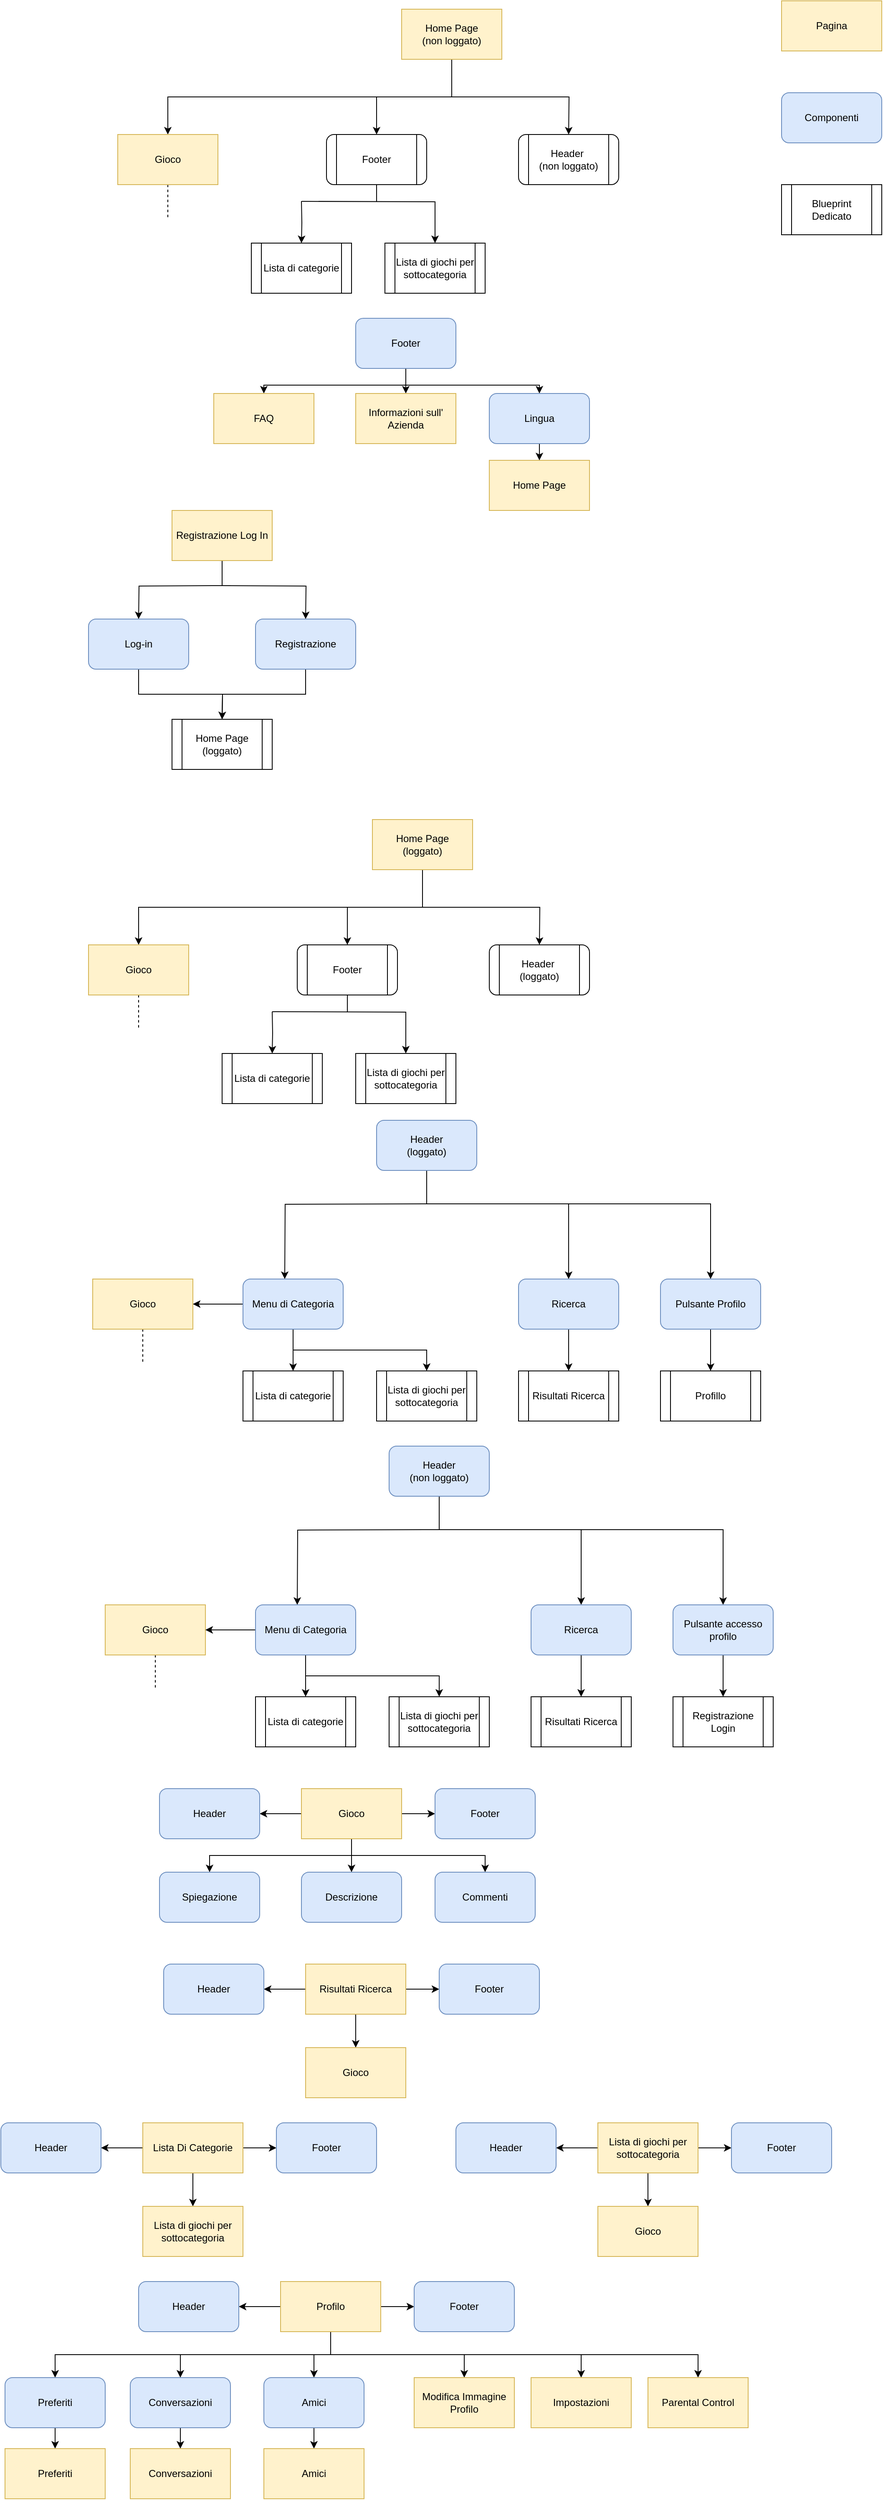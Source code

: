 <mxfile version="19.0.3" type="device"><diagram id="VnTJcj6bFdxHAst7tQcp" name="Pagina-1"><mxGraphModel dx="1730" dy="975" grid="1" gridSize="10" guides="1" tooltips="1" connect="1" arrows="1" fold="1" page="1" pageScale="1" pageWidth="1169" pageHeight="827" math="0" shadow="0"><root><mxCell id="0"/><mxCell id="1" parent="0"/><mxCell id="fOpdovGsqYTbiYWRpuLO-13" value="Componenti" style="rounded=1;whiteSpace=wrap;html=1;fillColor=#dae8fc;strokeColor=#6c8ebf;" vertex="1" parent="1"><mxGeometry x="950" y="130" width="120" height="60" as="geometry"/></mxCell><mxCell id="fOpdovGsqYTbiYWRpuLO-15" value="Pagina" style="rounded=0;whiteSpace=wrap;html=1;fillColor=#fff2cc;strokeColor=#d6b656;" vertex="1" parent="1"><mxGeometry x="950" y="20" width="120" height="60" as="geometry"/></mxCell><mxCell id="fOpdovGsqYTbiYWRpuLO-23" value="Blueprint Dedicato" style="shape=process;whiteSpace=wrap;html=1;backgroundOutline=1;" vertex="1" parent="1"><mxGeometry x="950" y="240" width="120" height="60" as="geometry"/></mxCell><mxCell id="fOpdovGsqYTbiYWRpuLO-49" style="edgeStyle=orthogonalEdgeStyle;rounded=0;orthogonalLoop=1;jettySize=auto;html=1;exitX=0.5;exitY=1;exitDx=0;exitDy=0;entryX=0.5;entryY=0;entryDx=0;entryDy=0;endArrow=classic;endFill=1;" edge="1" parent="1" source="fOpdovGsqYTbiYWRpuLO-42" target="fOpdovGsqYTbiYWRpuLO-44"><mxGeometry relative="1" as="geometry"/></mxCell><mxCell id="fOpdovGsqYTbiYWRpuLO-50" style="edgeStyle=orthogonalEdgeStyle;rounded=0;orthogonalLoop=1;jettySize=auto;html=1;exitX=0.5;exitY=1;exitDx=0;exitDy=0;entryX=0.5;entryY=0;entryDx=0;entryDy=0;endArrow=classic;endFill=1;" edge="1" parent="1" source="fOpdovGsqYTbiYWRpuLO-42" target="fOpdovGsqYTbiYWRpuLO-43"><mxGeometry relative="1" as="geometry"><Array as="points"><mxPoint x="500" y="480"/><mxPoint x="330" y="480"/></Array></mxGeometry></mxCell><mxCell id="fOpdovGsqYTbiYWRpuLO-51" style="edgeStyle=orthogonalEdgeStyle;rounded=0;orthogonalLoop=1;jettySize=auto;html=1;exitX=0.5;exitY=1;exitDx=0;exitDy=0;entryX=0.5;entryY=0;entryDx=0;entryDy=0;endArrow=classic;endFill=1;" edge="1" parent="1" source="fOpdovGsqYTbiYWRpuLO-42" target="fOpdovGsqYTbiYWRpuLO-47"><mxGeometry relative="1" as="geometry"><Array as="points"><mxPoint x="500" y="480"/><mxPoint x="660" y="480"/></Array></mxGeometry></mxCell><mxCell id="fOpdovGsqYTbiYWRpuLO-42" value="Footer" style="rounded=1;whiteSpace=wrap;html=1;fillColor=#dae8fc;strokeColor=#6c8ebf;" vertex="1" parent="1"><mxGeometry x="440" y="400" width="120" height="60" as="geometry"/></mxCell><mxCell id="fOpdovGsqYTbiYWRpuLO-43" value="FAQ" style="rounded=0;whiteSpace=wrap;html=1;fillColor=#fff2cc;strokeColor=#d6b656;" vertex="1" parent="1"><mxGeometry x="270" y="490" width="120" height="60" as="geometry"/></mxCell><mxCell id="fOpdovGsqYTbiYWRpuLO-44" value="Informazioni sull' Azienda" style="rounded=0;whiteSpace=wrap;html=1;fillColor=#fff2cc;strokeColor=#d6b656;" vertex="1" parent="1"><mxGeometry x="440" y="490" width="120" height="60" as="geometry"/></mxCell><mxCell id="fOpdovGsqYTbiYWRpuLO-45" value="Home Page" style="rounded=0;whiteSpace=wrap;html=1;fillColor=#fff2cc;strokeColor=#d6b656;" vertex="1" parent="1"><mxGeometry x="600" y="570" width="120" height="60" as="geometry"/></mxCell><mxCell id="fOpdovGsqYTbiYWRpuLO-52" style="edgeStyle=orthogonalEdgeStyle;rounded=0;orthogonalLoop=1;jettySize=auto;html=1;exitX=0.5;exitY=1;exitDx=0;exitDy=0;entryX=0.5;entryY=0;entryDx=0;entryDy=0;endArrow=classic;endFill=1;" edge="1" parent="1" source="fOpdovGsqYTbiYWRpuLO-47" target="fOpdovGsqYTbiYWRpuLO-45"><mxGeometry relative="1" as="geometry"/></mxCell><mxCell id="fOpdovGsqYTbiYWRpuLO-47" value="Lingua" style="rounded=1;whiteSpace=wrap;html=1;fillColor=#dae8fc;strokeColor=#6c8ebf;" vertex="1" parent="1"><mxGeometry x="600" y="490" width="120" height="60" as="geometry"/></mxCell><mxCell id="fOpdovGsqYTbiYWRpuLO-54" style="edgeStyle=orthogonalEdgeStyle;rounded=0;orthogonalLoop=1;jettySize=auto;html=1;exitX=0.5;exitY=1;exitDx=0;exitDy=0;endArrow=classic;endFill=1;" edge="1" parent="1"><mxGeometry relative="1" as="geometry"><mxPoint x="180" y="760" as="targetPoint"/><mxPoint x="280" y="720" as="sourcePoint"/></mxGeometry></mxCell><mxCell id="fOpdovGsqYTbiYWRpuLO-55" style="edgeStyle=orthogonalEdgeStyle;rounded=0;orthogonalLoop=1;jettySize=auto;html=1;exitX=0.5;exitY=1;exitDx=0;exitDy=0;endArrow=classic;endFill=1;" edge="1" parent="1"><mxGeometry relative="1" as="geometry"><mxPoint x="380" y="760" as="targetPoint"/><mxPoint x="280" y="720" as="sourcePoint"/></mxGeometry></mxCell><mxCell id="fOpdovGsqYTbiYWRpuLO-57" style="edgeStyle=orthogonalEdgeStyle;rounded=0;orthogonalLoop=1;jettySize=auto;html=1;exitX=0.5;exitY=1;exitDx=0;exitDy=0;endArrow=none;endFill=0;" edge="1" parent="1" source="fOpdovGsqYTbiYWRpuLO-56"><mxGeometry relative="1" as="geometry"><mxPoint x="290" y="720" as="targetPoint"/><Array as="points"><mxPoint x="280" y="720"/></Array></mxGeometry></mxCell><mxCell id="fOpdovGsqYTbiYWRpuLO-56" value="Registrazione Log In" style="rounded=0;whiteSpace=wrap;html=1;fillColor=#fff2cc;strokeColor=#d6b656;" vertex="1" parent="1"><mxGeometry x="220" y="630" width="120" height="60" as="geometry"/></mxCell><mxCell id="fOpdovGsqYTbiYWRpuLO-65" style="edgeStyle=orthogonalEdgeStyle;rounded=0;orthogonalLoop=1;jettySize=auto;html=1;exitX=0.5;exitY=1;exitDx=0;exitDy=0;entryX=0.5;entryY=0;entryDx=0;entryDy=0;endArrow=classic;endFill=1;" edge="1" parent="1" source="fOpdovGsqYTbiYWRpuLO-58"><mxGeometry relative="1" as="geometry"><mxPoint x="280" y="880" as="targetPoint"/></mxGeometry></mxCell><mxCell id="fOpdovGsqYTbiYWRpuLO-58" value="Log-in" style="rounded=1;whiteSpace=wrap;html=1;fillColor=#dae8fc;strokeColor=#6c8ebf;" vertex="1" parent="1"><mxGeometry x="120" y="760" width="120" height="60" as="geometry"/></mxCell><mxCell id="fOpdovGsqYTbiYWRpuLO-66" style="edgeStyle=orthogonalEdgeStyle;rounded=0;orthogonalLoop=1;jettySize=auto;html=1;exitX=0.5;exitY=1;exitDx=0;exitDy=0;endArrow=classic;endFill=1;" edge="1" parent="1" source="fOpdovGsqYTbiYWRpuLO-59"><mxGeometry relative="1" as="geometry"><mxPoint x="280" y="880" as="targetPoint"/></mxGeometry></mxCell><mxCell id="fOpdovGsqYTbiYWRpuLO-59" value="Registrazione" style="rounded=1;whiteSpace=wrap;html=1;fillColor=#dae8fc;strokeColor=#6c8ebf;" vertex="1" parent="1"><mxGeometry x="320" y="760" width="120" height="60" as="geometry"/></mxCell><mxCell id="fOpdovGsqYTbiYWRpuLO-62" value="Home Page&lt;br&gt;(loggato)" style="shape=process;whiteSpace=wrap;html=1;backgroundOutline=1;" vertex="1" parent="1"><mxGeometry x="220" y="880" width="120" height="60" as="geometry"/></mxCell><mxCell id="fOpdovGsqYTbiYWRpuLO-67" style="edgeStyle=orthogonalEdgeStyle;rounded=0;orthogonalLoop=1;jettySize=auto;html=1;exitX=0.5;exitY=1;exitDx=0;exitDy=0;entryX=0.5;entryY=0;entryDx=0;entryDy=0;" edge="1" parent="1" source="fOpdovGsqYTbiYWRpuLO-72" target="fOpdovGsqYTbiYWRpuLO-74"><mxGeometry relative="1" as="geometry"/></mxCell><mxCell id="fOpdovGsqYTbiYWRpuLO-169" style="edgeStyle=orthogonalEdgeStyle;rounded=0;orthogonalLoop=1;jettySize=auto;html=1;exitX=0.5;exitY=1;exitDx=0;exitDy=0;entryX=0.5;entryY=0;entryDx=0;entryDy=0;endArrow=classic;endFill=1;" edge="1" parent="1" source="fOpdovGsqYTbiYWRpuLO-72" target="fOpdovGsqYTbiYWRpuLO-86"><mxGeometry relative="1" as="geometry"/></mxCell><mxCell id="fOpdovGsqYTbiYWRpuLO-172" style="edgeStyle=orthogonalEdgeStyle;rounded=0;orthogonalLoop=1;jettySize=auto;html=1;exitX=0.5;exitY=1;exitDx=0;exitDy=0;entryX=0.5;entryY=0;entryDx=0;entryDy=0;endArrow=classic;endFill=1;" edge="1" parent="1" source="fOpdovGsqYTbiYWRpuLO-72"><mxGeometry relative="1" as="geometry"><mxPoint x="660" y="1150" as="targetPoint"/></mxGeometry></mxCell><mxCell id="fOpdovGsqYTbiYWRpuLO-72" value="Home Page&lt;br&gt;(loggato)" style="rounded=0;whiteSpace=wrap;html=1;fillColor=#fff2cc;strokeColor=#d6b656;" vertex="1" parent="1"><mxGeometry x="460" y="1000" width="120" height="60" as="geometry"/></mxCell><mxCell id="fOpdovGsqYTbiYWRpuLO-73" style="edgeStyle=orthogonalEdgeStyle;rounded=0;orthogonalLoop=1;jettySize=auto;html=1;exitX=0.5;exitY=1;exitDx=0;exitDy=0;dashed=1;endArrow=none;endFill=0;" edge="1" parent="1" source="fOpdovGsqYTbiYWRpuLO-74"><mxGeometry relative="1" as="geometry"><mxPoint x="180" y="1250" as="targetPoint"/></mxGeometry></mxCell><mxCell id="fOpdovGsqYTbiYWRpuLO-74" value="Gioco" style="rounded=0;whiteSpace=wrap;html=1;fillColor=#fff2cc;strokeColor=#d6b656;" vertex="1" parent="1"><mxGeometry x="120" y="1150" width="120" height="60" as="geometry"/></mxCell><mxCell id="fOpdovGsqYTbiYWRpuLO-79" style="edgeStyle=orthogonalEdgeStyle;rounded=0;orthogonalLoop=1;jettySize=auto;html=1;exitX=0.5;exitY=1;exitDx=0;exitDy=0;entryX=0.5;entryY=0;entryDx=0;entryDy=0;" edge="1" parent="1" target="fOpdovGsqYTbiYWRpuLO-85"><mxGeometry relative="1" as="geometry"><mxPoint x="340" y="1230" as="sourcePoint"/></mxGeometry></mxCell><mxCell id="fOpdovGsqYTbiYWRpuLO-80" style="edgeStyle=orthogonalEdgeStyle;rounded=0;orthogonalLoop=1;jettySize=auto;html=1;exitX=0.5;exitY=1;exitDx=0;exitDy=0;entryX=0.5;entryY=0;entryDx=0;entryDy=0;" edge="1" parent="1" target="fOpdovGsqYTbiYWRpuLO-87"><mxGeometry relative="1" as="geometry"><mxPoint x="340" y="1230" as="sourcePoint"/></mxGeometry></mxCell><mxCell id="fOpdovGsqYTbiYWRpuLO-85" value="Lista di categorie" style="shape=process;whiteSpace=wrap;html=1;backgroundOutline=1;" vertex="1" parent="1"><mxGeometry x="280" y="1280" width="120" height="60" as="geometry"/></mxCell><mxCell id="fOpdovGsqYTbiYWRpuLO-170" style="edgeStyle=orthogonalEdgeStyle;rounded=0;orthogonalLoop=1;jettySize=auto;html=1;exitX=0.5;exitY=1;exitDx=0;exitDy=0;endArrow=none;endFill=0;" edge="1" parent="1" source="fOpdovGsqYTbiYWRpuLO-86"><mxGeometry relative="1" as="geometry"><mxPoint x="430" y="1230" as="targetPoint"/></mxGeometry></mxCell><mxCell id="fOpdovGsqYTbiYWRpuLO-86" value="Footer" style="shape=process;whiteSpace=wrap;html=1;backgroundOutline=1;rounded=1;" vertex="1" parent="1"><mxGeometry x="370" y="1150" width="120" height="60" as="geometry"/></mxCell><mxCell id="fOpdovGsqYTbiYWRpuLO-87" value="Lista di giochi per sottocategoria" style="shape=process;whiteSpace=wrap;html=1;backgroundOutline=1;" vertex="1" parent="1"><mxGeometry x="440" y="1280" width="120" height="60" as="geometry"/></mxCell><mxCell id="fOpdovGsqYTbiYWRpuLO-146" style="edgeStyle=orthogonalEdgeStyle;rounded=0;orthogonalLoop=1;jettySize=auto;html=1;exitX=0.5;exitY=1;exitDx=0;exitDy=0;endArrow=none;endFill=0;" edge="1" parent="1" source="fOpdovGsqYTbiYWRpuLO-125"><mxGeometry relative="1" as="geometry"><mxPoint x="540" y="1460" as="targetPoint"/><Array as="points"><mxPoint x="525" y="1460"/></Array></mxGeometry></mxCell><mxCell id="fOpdovGsqYTbiYWRpuLO-125" value="Header&lt;br&gt;(loggato)" style="rounded=1;whiteSpace=wrap;html=1;fillColor=#dae8fc;strokeColor=#6c8ebf;" vertex="1" parent="1"><mxGeometry x="465" y="1360" width="120" height="60" as="geometry"/></mxCell><mxCell id="fOpdovGsqYTbiYWRpuLO-127" style="edgeStyle=orthogonalEdgeStyle;rounded=0;orthogonalLoop=1;jettySize=auto;html=1;exitX=0.5;exitY=1;exitDx=0;exitDy=0;entryX=0.5;entryY=0;entryDx=0;entryDy=0;" edge="1" parent="1" target="fOpdovGsqYTbiYWRpuLO-135"><mxGeometry relative="1" as="geometry"><mxPoint x="745" y="1550" as="targetPoint"/><Array as="points"><mxPoint x="865" y="1460"/></Array><mxPoint x="525" y="1460" as="sourcePoint"/></mxGeometry></mxCell><mxCell id="fOpdovGsqYTbiYWRpuLO-129" style="edgeStyle=orthogonalEdgeStyle;rounded=0;orthogonalLoop=1;jettySize=auto;html=1;exitX=0.5;exitY=1;exitDx=0;exitDy=0;entryX=0.5;entryY=0;entryDx=0;entryDy=0;" edge="1" parent="1"><mxGeometry relative="1" as="geometry"><mxPoint x="355" y="1550" as="targetPoint"/><mxPoint x="525" y="1460" as="sourcePoint"/></mxGeometry></mxCell><mxCell id="fOpdovGsqYTbiYWRpuLO-130" style="edgeStyle=orthogonalEdgeStyle;rounded=0;orthogonalLoop=1;jettySize=auto;html=1;exitX=0.5;exitY=1;exitDx=0;exitDy=0;entryX=0.5;entryY=0;entryDx=0;entryDy=0;" edge="1" parent="1" target="fOpdovGsqYTbiYWRpuLO-141"><mxGeometry relative="1" as="geometry"><mxPoint x="525" y="1460" as="sourcePoint"/><Array as="points"><mxPoint x="695" y="1460"/></Array></mxGeometry></mxCell><mxCell id="fOpdovGsqYTbiYWRpuLO-131" style="edgeStyle=orthogonalEdgeStyle;rounded=0;orthogonalLoop=1;jettySize=auto;html=1;exitX=0.5;exitY=1;exitDx=0;exitDy=0;dashed=1;endArrow=none;endFill=0;" edge="1" parent="1" source="fOpdovGsqYTbiYWRpuLO-132"><mxGeometry relative="1" as="geometry"><mxPoint x="185" y="1650" as="targetPoint"/></mxGeometry></mxCell><mxCell id="fOpdovGsqYTbiYWRpuLO-132" value="Gioco" style="rounded=0;whiteSpace=wrap;html=1;fillColor=#fff2cc;strokeColor=#d6b656;" vertex="1" parent="1"><mxGeometry x="125" y="1550" width="120" height="60" as="geometry"/></mxCell><mxCell id="fOpdovGsqYTbiYWRpuLO-133" value="Profillo" style="shape=process;whiteSpace=wrap;html=1;backgroundOutline=1;" vertex="1" parent="1"><mxGeometry x="805" y="1660" width="120" height="60" as="geometry"/></mxCell><mxCell id="fOpdovGsqYTbiYWRpuLO-134" style="edgeStyle=orthogonalEdgeStyle;rounded=0;orthogonalLoop=1;jettySize=auto;html=1;exitX=0.5;exitY=1;exitDx=0;exitDy=0;entryX=0.5;entryY=0;entryDx=0;entryDy=0;" edge="1" parent="1" source="fOpdovGsqYTbiYWRpuLO-135" target="fOpdovGsqYTbiYWRpuLO-133"><mxGeometry relative="1" as="geometry"><mxPoint x="745" y="1650" as="targetPoint"/></mxGeometry></mxCell><mxCell id="fOpdovGsqYTbiYWRpuLO-135" value="Pulsante Profilo" style="rounded=1;whiteSpace=wrap;html=1;fillColor=#dae8fc;strokeColor=#6c8ebf;" vertex="1" parent="1"><mxGeometry x="805" y="1550" width="120" height="60" as="geometry"/></mxCell><mxCell id="fOpdovGsqYTbiYWRpuLO-136" style="edgeStyle=orthogonalEdgeStyle;rounded=0;orthogonalLoop=1;jettySize=auto;html=1;exitX=0;exitY=0.5;exitDx=0;exitDy=0;entryX=1;entryY=0.5;entryDx=0;entryDy=0;" edge="1" parent="1" source="fOpdovGsqYTbiYWRpuLO-139" target="fOpdovGsqYTbiYWRpuLO-132"><mxGeometry relative="1" as="geometry"/></mxCell><mxCell id="fOpdovGsqYTbiYWRpuLO-137" style="edgeStyle=orthogonalEdgeStyle;rounded=0;orthogonalLoop=1;jettySize=auto;html=1;exitX=0.5;exitY=1;exitDx=0;exitDy=0;entryX=0.5;entryY=0;entryDx=0;entryDy=0;" edge="1" parent="1" source="fOpdovGsqYTbiYWRpuLO-139" target="fOpdovGsqYTbiYWRpuLO-143"><mxGeometry relative="1" as="geometry"/></mxCell><mxCell id="fOpdovGsqYTbiYWRpuLO-138" style="edgeStyle=orthogonalEdgeStyle;rounded=0;orthogonalLoop=1;jettySize=auto;html=1;exitX=0.5;exitY=1;exitDx=0;exitDy=0;entryX=0.5;entryY=0;entryDx=0;entryDy=0;" edge="1" parent="1" source="fOpdovGsqYTbiYWRpuLO-139" target="fOpdovGsqYTbiYWRpuLO-145"><mxGeometry relative="1" as="geometry"/></mxCell><mxCell id="fOpdovGsqYTbiYWRpuLO-139" value="Menu di Categoria" style="rounded=1;whiteSpace=wrap;html=1;fillColor=#dae8fc;strokeColor=#6c8ebf;" vertex="1" parent="1"><mxGeometry x="305" y="1550" width="120" height="60" as="geometry"/></mxCell><mxCell id="fOpdovGsqYTbiYWRpuLO-140" style="edgeStyle=orthogonalEdgeStyle;rounded=0;orthogonalLoop=1;jettySize=auto;html=1;exitX=0.5;exitY=1;exitDx=0;exitDy=0;entryX=0.5;entryY=0;entryDx=0;entryDy=0;" edge="1" parent="1" source="fOpdovGsqYTbiYWRpuLO-141" target="fOpdovGsqYTbiYWRpuLO-142"><mxGeometry relative="1" as="geometry"/></mxCell><mxCell id="fOpdovGsqYTbiYWRpuLO-141" value="Ricerca" style="rounded=1;whiteSpace=wrap;html=1;fillColor=#dae8fc;strokeColor=#6c8ebf;" vertex="1" parent="1"><mxGeometry x="635" y="1550" width="120" height="60" as="geometry"/></mxCell><mxCell id="fOpdovGsqYTbiYWRpuLO-142" value="Risultati Ricerca" style="shape=process;whiteSpace=wrap;html=1;backgroundOutline=1;" vertex="1" parent="1"><mxGeometry x="635" y="1660" width="120" height="60" as="geometry"/></mxCell><mxCell id="fOpdovGsqYTbiYWRpuLO-143" value="Lista di categorie" style="shape=process;whiteSpace=wrap;html=1;backgroundOutline=1;" vertex="1" parent="1"><mxGeometry x="305" y="1660" width="120" height="60" as="geometry"/></mxCell><mxCell id="fOpdovGsqYTbiYWRpuLO-145" value="Lista di giochi per sottocategoria" style="shape=process;whiteSpace=wrap;html=1;backgroundOutline=1;" vertex="1" parent="1"><mxGeometry x="465" y="1660" width="120" height="60" as="geometry"/></mxCell><mxCell id="fOpdovGsqYTbiYWRpuLO-147" style="edgeStyle=orthogonalEdgeStyle;rounded=0;orthogonalLoop=1;jettySize=auto;html=1;exitX=0.5;exitY=1;exitDx=0;exitDy=0;endArrow=none;endFill=0;" edge="1" parent="1" source="fOpdovGsqYTbiYWRpuLO-148"><mxGeometry relative="1" as="geometry"><mxPoint x="555" y="1850" as="targetPoint"/><Array as="points"><mxPoint x="540" y="1850"/></Array></mxGeometry></mxCell><mxCell id="fOpdovGsqYTbiYWRpuLO-148" value="Header&lt;br&gt;(non loggato)" style="rounded=1;whiteSpace=wrap;html=1;fillColor=#dae8fc;strokeColor=#6c8ebf;" vertex="1" parent="1"><mxGeometry x="480" y="1750" width="120" height="60" as="geometry"/></mxCell><mxCell id="fOpdovGsqYTbiYWRpuLO-149" style="edgeStyle=orthogonalEdgeStyle;rounded=0;orthogonalLoop=1;jettySize=auto;html=1;exitX=0.5;exitY=1;exitDx=0;exitDy=0;entryX=0.5;entryY=0;entryDx=0;entryDy=0;" edge="1" parent="1"><mxGeometry relative="1" as="geometry"><mxPoint x="880" y="1940" as="targetPoint"/><Array as="points"><mxPoint x="880" y="1850"/></Array><mxPoint x="540" y="1850" as="sourcePoint"/></mxGeometry></mxCell><mxCell id="fOpdovGsqYTbiYWRpuLO-150" style="edgeStyle=orthogonalEdgeStyle;rounded=0;orthogonalLoop=1;jettySize=auto;html=1;exitX=0.5;exitY=1;exitDx=0;exitDy=0;entryX=0.5;entryY=0;entryDx=0;entryDy=0;" edge="1" parent="1"><mxGeometry relative="1" as="geometry"><mxPoint x="370" y="1940" as="targetPoint"/><mxPoint x="540" y="1850" as="sourcePoint"/></mxGeometry></mxCell><mxCell id="fOpdovGsqYTbiYWRpuLO-151" style="edgeStyle=orthogonalEdgeStyle;rounded=0;orthogonalLoop=1;jettySize=auto;html=1;exitX=0.5;exitY=1;exitDx=0;exitDy=0;entryX=0.5;entryY=0;entryDx=0;entryDy=0;" edge="1" parent="1" target="fOpdovGsqYTbiYWRpuLO-162"><mxGeometry relative="1" as="geometry"><mxPoint x="540" y="1850" as="sourcePoint"/><Array as="points"><mxPoint x="710" y="1850"/></Array></mxGeometry></mxCell><mxCell id="fOpdovGsqYTbiYWRpuLO-152" style="edgeStyle=orthogonalEdgeStyle;rounded=0;orthogonalLoop=1;jettySize=auto;html=1;exitX=0.5;exitY=1;exitDx=0;exitDy=0;dashed=1;endArrow=none;endFill=0;" edge="1" parent="1" source="fOpdovGsqYTbiYWRpuLO-153"><mxGeometry relative="1" as="geometry"><mxPoint x="200" y="2040" as="targetPoint"/></mxGeometry></mxCell><mxCell id="fOpdovGsqYTbiYWRpuLO-153" value="Gioco" style="rounded=0;whiteSpace=wrap;html=1;fillColor=#fff2cc;strokeColor=#d6b656;" vertex="1" parent="1"><mxGeometry x="140" y="1940" width="120" height="60" as="geometry"/></mxCell><mxCell id="fOpdovGsqYTbiYWRpuLO-157" style="edgeStyle=orthogonalEdgeStyle;rounded=0;orthogonalLoop=1;jettySize=auto;html=1;exitX=0;exitY=0.5;exitDx=0;exitDy=0;entryX=1;entryY=0.5;entryDx=0;entryDy=0;" edge="1" parent="1" source="fOpdovGsqYTbiYWRpuLO-160" target="fOpdovGsqYTbiYWRpuLO-153"><mxGeometry relative="1" as="geometry"/></mxCell><mxCell id="fOpdovGsqYTbiYWRpuLO-158" style="edgeStyle=orthogonalEdgeStyle;rounded=0;orthogonalLoop=1;jettySize=auto;html=1;exitX=0.5;exitY=1;exitDx=0;exitDy=0;entryX=0.5;entryY=0;entryDx=0;entryDy=0;" edge="1" parent="1" source="fOpdovGsqYTbiYWRpuLO-160" target="fOpdovGsqYTbiYWRpuLO-164"><mxGeometry relative="1" as="geometry"/></mxCell><mxCell id="fOpdovGsqYTbiYWRpuLO-159" style="edgeStyle=orthogonalEdgeStyle;rounded=0;orthogonalLoop=1;jettySize=auto;html=1;exitX=0.5;exitY=1;exitDx=0;exitDy=0;entryX=0.5;entryY=0;entryDx=0;entryDy=0;" edge="1" parent="1" source="fOpdovGsqYTbiYWRpuLO-160" target="fOpdovGsqYTbiYWRpuLO-165"><mxGeometry relative="1" as="geometry"/></mxCell><mxCell id="fOpdovGsqYTbiYWRpuLO-160" value="Menu di Categoria" style="rounded=1;whiteSpace=wrap;html=1;fillColor=#dae8fc;strokeColor=#6c8ebf;" vertex="1" parent="1"><mxGeometry x="320" y="1940" width="120" height="60" as="geometry"/></mxCell><mxCell id="fOpdovGsqYTbiYWRpuLO-161" style="edgeStyle=orthogonalEdgeStyle;rounded=0;orthogonalLoop=1;jettySize=auto;html=1;exitX=0.5;exitY=1;exitDx=0;exitDy=0;entryX=0.5;entryY=0;entryDx=0;entryDy=0;" edge="1" parent="1" source="fOpdovGsqYTbiYWRpuLO-162" target="fOpdovGsqYTbiYWRpuLO-163"><mxGeometry relative="1" as="geometry"/></mxCell><mxCell id="fOpdovGsqYTbiYWRpuLO-162" value="Ricerca" style="rounded=1;whiteSpace=wrap;html=1;fillColor=#dae8fc;strokeColor=#6c8ebf;" vertex="1" parent="1"><mxGeometry x="650" y="1940" width="120" height="60" as="geometry"/></mxCell><mxCell id="fOpdovGsqYTbiYWRpuLO-163" value="Risultati Ricerca" style="shape=process;whiteSpace=wrap;html=1;backgroundOutline=1;" vertex="1" parent="1"><mxGeometry x="650" y="2050" width="120" height="60" as="geometry"/></mxCell><mxCell id="fOpdovGsqYTbiYWRpuLO-164" value="Lista di categorie" style="shape=process;whiteSpace=wrap;html=1;backgroundOutline=1;" vertex="1" parent="1"><mxGeometry x="320" y="2050" width="120" height="60" as="geometry"/></mxCell><mxCell id="fOpdovGsqYTbiYWRpuLO-165" value="Lista di giochi per sottocategoria" style="shape=process;whiteSpace=wrap;html=1;backgroundOutline=1;" vertex="1" parent="1"><mxGeometry x="480" y="2050" width="120" height="60" as="geometry"/></mxCell><mxCell id="fOpdovGsqYTbiYWRpuLO-166" value="Registrazione&lt;br&gt;Login" style="shape=process;whiteSpace=wrap;html=1;backgroundOutline=1;" vertex="1" parent="1"><mxGeometry x="820" y="2050" width="120" height="60" as="geometry"/></mxCell><mxCell id="fOpdovGsqYTbiYWRpuLO-167" style="edgeStyle=orthogonalEdgeStyle;rounded=0;orthogonalLoop=1;jettySize=auto;html=1;exitX=0.5;exitY=1;exitDx=0;exitDy=0;entryX=0.5;entryY=0;entryDx=0;entryDy=0;" edge="1" parent="1" source="fOpdovGsqYTbiYWRpuLO-168" target="fOpdovGsqYTbiYWRpuLO-166"><mxGeometry relative="1" as="geometry"><mxPoint x="760" y="2040" as="targetPoint"/></mxGeometry></mxCell><mxCell id="fOpdovGsqYTbiYWRpuLO-168" value="Pulsante accesso profilo" style="rounded=1;whiteSpace=wrap;html=1;fillColor=#dae8fc;strokeColor=#6c8ebf;" vertex="1" parent="1"><mxGeometry x="820" y="1940" width="120" height="60" as="geometry"/></mxCell><mxCell id="fOpdovGsqYTbiYWRpuLO-174" value="Header&amp;nbsp;&lt;br&gt;(loggato)" style="shape=process;whiteSpace=wrap;html=1;backgroundOutline=1;rounded=1;" vertex="1" parent="1"><mxGeometry x="600" y="1150" width="120" height="60" as="geometry"/></mxCell><mxCell id="fOpdovGsqYTbiYWRpuLO-175" style="edgeStyle=orthogonalEdgeStyle;rounded=0;orthogonalLoop=1;jettySize=auto;html=1;exitX=0.5;exitY=1;exitDx=0;exitDy=0;entryX=0.5;entryY=0;entryDx=0;entryDy=0;" edge="1" parent="1" source="fOpdovGsqYTbiYWRpuLO-178" target="fOpdovGsqYTbiYWRpuLO-180"><mxGeometry relative="1" as="geometry"/></mxCell><mxCell id="fOpdovGsqYTbiYWRpuLO-176" style="edgeStyle=orthogonalEdgeStyle;rounded=0;orthogonalLoop=1;jettySize=auto;html=1;exitX=0.5;exitY=1;exitDx=0;exitDy=0;entryX=0.5;entryY=0;entryDx=0;entryDy=0;endArrow=classic;endFill=1;" edge="1" parent="1" source="fOpdovGsqYTbiYWRpuLO-178" target="fOpdovGsqYTbiYWRpuLO-185"><mxGeometry relative="1" as="geometry"/></mxCell><mxCell id="fOpdovGsqYTbiYWRpuLO-177" style="edgeStyle=orthogonalEdgeStyle;rounded=0;orthogonalLoop=1;jettySize=auto;html=1;exitX=0.5;exitY=1;exitDx=0;exitDy=0;entryX=0.5;entryY=0;entryDx=0;entryDy=0;endArrow=classic;endFill=1;" edge="1" parent="1" source="fOpdovGsqYTbiYWRpuLO-178"><mxGeometry relative="1" as="geometry"><mxPoint x="695" y="180" as="targetPoint"/></mxGeometry></mxCell><mxCell id="fOpdovGsqYTbiYWRpuLO-178" value="Home Page&lt;br&gt;(non loggato)" style="rounded=0;whiteSpace=wrap;html=1;fillColor=#fff2cc;strokeColor=#d6b656;" vertex="1" parent="1"><mxGeometry x="495" y="30" width="120" height="60" as="geometry"/></mxCell><mxCell id="fOpdovGsqYTbiYWRpuLO-179" style="edgeStyle=orthogonalEdgeStyle;rounded=0;orthogonalLoop=1;jettySize=auto;html=1;exitX=0.5;exitY=1;exitDx=0;exitDy=0;dashed=1;endArrow=none;endFill=0;" edge="1" parent="1" source="fOpdovGsqYTbiYWRpuLO-180"><mxGeometry relative="1" as="geometry"><mxPoint x="215" y="280" as="targetPoint"/></mxGeometry></mxCell><mxCell id="fOpdovGsqYTbiYWRpuLO-180" value="Gioco" style="rounded=0;whiteSpace=wrap;html=1;fillColor=#fff2cc;strokeColor=#d6b656;" vertex="1" parent="1"><mxGeometry x="155" y="180" width="120" height="60" as="geometry"/></mxCell><mxCell id="fOpdovGsqYTbiYWRpuLO-181" style="edgeStyle=orthogonalEdgeStyle;rounded=0;orthogonalLoop=1;jettySize=auto;html=1;exitX=0.5;exitY=1;exitDx=0;exitDy=0;entryX=0.5;entryY=0;entryDx=0;entryDy=0;" edge="1" parent="1" target="fOpdovGsqYTbiYWRpuLO-183"><mxGeometry relative="1" as="geometry"><mxPoint x="375" y="260" as="sourcePoint"/></mxGeometry></mxCell><mxCell id="fOpdovGsqYTbiYWRpuLO-182" style="edgeStyle=orthogonalEdgeStyle;rounded=0;orthogonalLoop=1;jettySize=auto;html=1;exitX=0.5;exitY=1;exitDx=0;exitDy=0;entryX=0.5;entryY=0;entryDx=0;entryDy=0;" edge="1" parent="1" target="fOpdovGsqYTbiYWRpuLO-186"><mxGeometry relative="1" as="geometry"><mxPoint x="375" y="260" as="sourcePoint"/></mxGeometry></mxCell><mxCell id="fOpdovGsqYTbiYWRpuLO-183" value="Lista di categorie" style="shape=process;whiteSpace=wrap;html=1;backgroundOutline=1;" vertex="1" parent="1"><mxGeometry x="315" y="310" width="120" height="60" as="geometry"/></mxCell><mxCell id="fOpdovGsqYTbiYWRpuLO-184" style="edgeStyle=orthogonalEdgeStyle;rounded=0;orthogonalLoop=1;jettySize=auto;html=1;exitX=0.5;exitY=1;exitDx=0;exitDy=0;endArrow=none;endFill=0;" edge="1" parent="1" source="fOpdovGsqYTbiYWRpuLO-185"><mxGeometry relative="1" as="geometry"><mxPoint x="465" y="260" as="targetPoint"/></mxGeometry></mxCell><mxCell id="fOpdovGsqYTbiYWRpuLO-185" value="Footer" style="shape=process;whiteSpace=wrap;html=1;backgroundOutline=1;rounded=1;" vertex="1" parent="1"><mxGeometry x="405" y="180" width="120" height="60" as="geometry"/></mxCell><mxCell id="fOpdovGsqYTbiYWRpuLO-186" value="Lista di giochi per sottocategoria" style="shape=process;whiteSpace=wrap;html=1;backgroundOutline=1;" vertex="1" parent="1"><mxGeometry x="475" y="310" width="120" height="60" as="geometry"/></mxCell><mxCell id="fOpdovGsqYTbiYWRpuLO-187" value="Header&amp;nbsp;&lt;br&gt;(non loggato)" style="shape=process;whiteSpace=wrap;html=1;backgroundOutline=1;rounded=1;" vertex="1" parent="1"><mxGeometry x="635" y="180" width="120" height="60" as="geometry"/></mxCell><mxCell id="fOpdovGsqYTbiYWRpuLO-189" style="edgeStyle=orthogonalEdgeStyle;rounded=0;orthogonalLoop=1;jettySize=auto;html=1;exitX=1;exitY=0.5;exitDx=0;exitDy=0;endArrow=classic;endFill=1;" edge="1" parent="1" source="fOpdovGsqYTbiYWRpuLO-188"><mxGeometry relative="1" as="geometry"><mxPoint x="535" y="2190" as="targetPoint"/></mxGeometry></mxCell><mxCell id="fOpdovGsqYTbiYWRpuLO-192" style="edgeStyle=orthogonalEdgeStyle;rounded=0;orthogonalLoop=1;jettySize=auto;html=1;exitX=0;exitY=0.5;exitDx=0;exitDy=0;entryX=1;entryY=0.5;entryDx=0;entryDy=0;endArrow=classic;endFill=1;" edge="1" parent="1" source="fOpdovGsqYTbiYWRpuLO-188" target="fOpdovGsqYTbiYWRpuLO-191"><mxGeometry relative="1" as="geometry"/></mxCell><mxCell id="fOpdovGsqYTbiYWRpuLO-196" style="edgeStyle=orthogonalEdgeStyle;rounded=0;orthogonalLoop=1;jettySize=auto;html=1;exitX=0.5;exitY=1;exitDx=0;exitDy=0;entryX=0.5;entryY=0;entryDx=0;entryDy=0;endArrow=classic;endFill=1;" edge="1" parent="1" source="fOpdovGsqYTbiYWRpuLO-188" target="fOpdovGsqYTbiYWRpuLO-194"><mxGeometry relative="1" as="geometry"/></mxCell><mxCell id="fOpdovGsqYTbiYWRpuLO-197" style="edgeStyle=orthogonalEdgeStyle;rounded=0;orthogonalLoop=1;jettySize=auto;html=1;exitX=0.5;exitY=1;exitDx=0;exitDy=0;entryX=0.5;entryY=0;entryDx=0;entryDy=0;endArrow=classic;endFill=1;" edge="1" parent="1" source="fOpdovGsqYTbiYWRpuLO-188" target="fOpdovGsqYTbiYWRpuLO-193"><mxGeometry relative="1" as="geometry"/></mxCell><mxCell id="fOpdovGsqYTbiYWRpuLO-198" style="edgeStyle=orthogonalEdgeStyle;rounded=0;orthogonalLoop=1;jettySize=auto;html=1;exitX=0.5;exitY=1;exitDx=0;exitDy=0;entryX=0.5;entryY=0;entryDx=0;entryDy=0;endArrow=classic;endFill=1;" edge="1" parent="1" source="fOpdovGsqYTbiYWRpuLO-188" target="fOpdovGsqYTbiYWRpuLO-195"><mxGeometry relative="1" as="geometry"/></mxCell><mxCell id="fOpdovGsqYTbiYWRpuLO-188" value="Gioco" style="rounded=0;whiteSpace=wrap;html=1;fillColor=#fff2cc;strokeColor=#d6b656;" vertex="1" parent="1"><mxGeometry x="375" y="2160" width="120" height="60" as="geometry"/></mxCell><mxCell id="fOpdovGsqYTbiYWRpuLO-190" value="Footer" style="rounded=1;whiteSpace=wrap;html=1;fillColor=#dae8fc;strokeColor=#6c8ebf;" vertex="1" parent="1"><mxGeometry x="535" y="2160" width="120" height="60" as="geometry"/></mxCell><mxCell id="fOpdovGsqYTbiYWRpuLO-191" value="Header" style="rounded=1;whiteSpace=wrap;html=1;fillColor=#dae8fc;strokeColor=#6c8ebf;" vertex="1" parent="1"><mxGeometry x="205" y="2160" width="120" height="60" as="geometry"/></mxCell><mxCell id="fOpdovGsqYTbiYWRpuLO-193" value="Spiegazione" style="rounded=1;whiteSpace=wrap;html=1;fillColor=#dae8fc;strokeColor=#6c8ebf;" vertex="1" parent="1"><mxGeometry x="205" y="2260" width="120" height="60" as="geometry"/></mxCell><mxCell id="fOpdovGsqYTbiYWRpuLO-194" value="Descrizione" style="rounded=1;whiteSpace=wrap;html=1;fillColor=#dae8fc;strokeColor=#6c8ebf;" vertex="1" parent="1"><mxGeometry x="375" y="2260" width="120" height="60" as="geometry"/></mxCell><mxCell id="fOpdovGsqYTbiYWRpuLO-195" value="Commenti" style="rounded=1;whiteSpace=wrap;html=1;fillColor=#dae8fc;strokeColor=#6c8ebf;" vertex="1" parent="1"><mxGeometry x="535" y="2260" width="120" height="60" as="geometry"/></mxCell><mxCell id="fOpdovGsqYTbiYWRpuLO-199" style="edgeStyle=orthogonalEdgeStyle;rounded=0;orthogonalLoop=1;jettySize=auto;html=1;exitX=1;exitY=0.5;exitDx=0;exitDy=0;endArrow=classic;endFill=1;" edge="1" parent="1" source="fOpdovGsqYTbiYWRpuLO-204"><mxGeometry relative="1" as="geometry"><mxPoint x="540" y="2400" as="targetPoint"/></mxGeometry></mxCell><mxCell id="fOpdovGsqYTbiYWRpuLO-200" style="edgeStyle=orthogonalEdgeStyle;rounded=0;orthogonalLoop=1;jettySize=auto;html=1;exitX=0;exitY=0.5;exitDx=0;exitDy=0;entryX=1;entryY=0.5;entryDx=0;entryDy=0;endArrow=classic;endFill=1;" edge="1" parent="1" source="fOpdovGsqYTbiYWRpuLO-204" target="fOpdovGsqYTbiYWRpuLO-206"><mxGeometry relative="1" as="geometry"/></mxCell><mxCell id="fOpdovGsqYTbiYWRpuLO-201" style="edgeStyle=orthogonalEdgeStyle;rounded=0;orthogonalLoop=1;jettySize=auto;html=1;exitX=0.5;exitY=1;exitDx=0;exitDy=0;entryX=0.5;entryY=0;entryDx=0;entryDy=0;endArrow=classic;endFill=1;" edge="1" parent="1" source="fOpdovGsqYTbiYWRpuLO-204"><mxGeometry relative="1" as="geometry"><mxPoint x="440" y="2470" as="targetPoint"/></mxGeometry></mxCell><mxCell id="fOpdovGsqYTbiYWRpuLO-204" value="Risultati Ricerca" style="rounded=0;whiteSpace=wrap;html=1;fillColor=#fff2cc;strokeColor=#d6b656;" vertex="1" parent="1"><mxGeometry x="380" y="2370" width="120" height="60" as="geometry"/></mxCell><mxCell id="fOpdovGsqYTbiYWRpuLO-205" value="Footer" style="rounded=1;whiteSpace=wrap;html=1;fillColor=#dae8fc;strokeColor=#6c8ebf;" vertex="1" parent="1"><mxGeometry x="540" y="2370" width="120" height="60" as="geometry"/></mxCell><mxCell id="fOpdovGsqYTbiYWRpuLO-206" value="Header" style="rounded=1;whiteSpace=wrap;html=1;fillColor=#dae8fc;strokeColor=#6c8ebf;" vertex="1" parent="1"><mxGeometry x="210" y="2370" width="120" height="60" as="geometry"/></mxCell><mxCell id="fOpdovGsqYTbiYWRpuLO-210" value="Gioco" style="rounded=0;whiteSpace=wrap;html=1;fillColor=#fff2cc;strokeColor=#d6b656;" vertex="1" parent="1"><mxGeometry x="380" y="2470" width="120" height="60" as="geometry"/></mxCell><mxCell id="fOpdovGsqYTbiYWRpuLO-213" style="edgeStyle=orthogonalEdgeStyle;rounded=0;orthogonalLoop=1;jettySize=auto;html=1;exitX=1;exitY=0.5;exitDx=0;exitDy=0;endArrow=classic;endFill=1;" edge="1" parent="1" source="fOpdovGsqYTbiYWRpuLO-216"><mxGeometry relative="1" as="geometry"><mxPoint x="345" y="2590" as="targetPoint"/></mxGeometry></mxCell><mxCell id="fOpdovGsqYTbiYWRpuLO-214" style="edgeStyle=orthogonalEdgeStyle;rounded=0;orthogonalLoop=1;jettySize=auto;html=1;exitX=0;exitY=0.5;exitDx=0;exitDy=0;entryX=1;entryY=0.5;entryDx=0;entryDy=0;endArrow=classic;endFill=1;" edge="1" parent="1" source="fOpdovGsqYTbiYWRpuLO-216" target="fOpdovGsqYTbiYWRpuLO-218"><mxGeometry relative="1" as="geometry"/></mxCell><mxCell id="fOpdovGsqYTbiYWRpuLO-215" style="edgeStyle=orthogonalEdgeStyle;rounded=0;orthogonalLoop=1;jettySize=auto;html=1;exitX=0.5;exitY=1;exitDx=0;exitDy=0;entryX=0.5;entryY=0;entryDx=0;entryDy=0;endArrow=classic;endFill=1;" edge="1" parent="1" source="fOpdovGsqYTbiYWRpuLO-216"><mxGeometry relative="1" as="geometry"><mxPoint x="245" y="2660" as="targetPoint"/></mxGeometry></mxCell><mxCell id="fOpdovGsqYTbiYWRpuLO-216" value="Lista Di Categorie" style="rounded=0;whiteSpace=wrap;html=1;fillColor=#fff2cc;strokeColor=#d6b656;" vertex="1" parent="1"><mxGeometry x="185" y="2560" width="120" height="60" as="geometry"/></mxCell><mxCell id="fOpdovGsqYTbiYWRpuLO-217" value="Footer" style="rounded=1;whiteSpace=wrap;html=1;fillColor=#dae8fc;strokeColor=#6c8ebf;" vertex="1" parent="1"><mxGeometry x="345" y="2560" width="120" height="60" as="geometry"/></mxCell><mxCell id="fOpdovGsqYTbiYWRpuLO-218" value="Header" style="rounded=1;whiteSpace=wrap;html=1;fillColor=#dae8fc;strokeColor=#6c8ebf;" vertex="1" parent="1"><mxGeometry x="15" y="2560" width="120" height="60" as="geometry"/></mxCell><mxCell id="fOpdovGsqYTbiYWRpuLO-219" value="Lista di giochi per sottocategoria" style="rounded=0;whiteSpace=wrap;html=1;fillColor=#fff2cc;strokeColor=#d6b656;" vertex="1" parent="1"><mxGeometry x="185" y="2660" width="120" height="60" as="geometry"/></mxCell><mxCell id="fOpdovGsqYTbiYWRpuLO-220" style="edgeStyle=orthogonalEdgeStyle;rounded=0;orthogonalLoop=1;jettySize=auto;html=1;exitX=1;exitY=0.5;exitDx=0;exitDy=0;endArrow=classic;endFill=1;" edge="1" parent="1" source="fOpdovGsqYTbiYWRpuLO-223"><mxGeometry relative="1" as="geometry"><mxPoint x="890" y="2590" as="targetPoint"/></mxGeometry></mxCell><mxCell id="fOpdovGsqYTbiYWRpuLO-221" style="edgeStyle=orthogonalEdgeStyle;rounded=0;orthogonalLoop=1;jettySize=auto;html=1;exitX=0;exitY=0.5;exitDx=0;exitDy=0;entryX=1;entryY=0.5;entryDx=0;entryDy=0;endArrow=classic;endFill=1;" edge="1" parent="1" source="fOpdovGsqYTbiYWRpuLO-223" target="fOpdovGsqYTbiYWRpuLO-225"><mxGeometry relative="1" as="geometry"/></mxCell><mxCell id="fOpdovGsqYTbiYWRpuLO-222" style="edgeStyle=orthogonalEdgeStyle;rounded=0;orthogonalLoop=1;jettySize=auto;html=1;exitX=0.5;exitY=1;exitDx=0;exitDy=0;entryX=0.5;entryY=0;entryDx=0;entryDy=0;endArrow=classic;endFill=1;" edge="1" parent="1" source="fOpdovGsqYTbiYWRpuLO-223"><mxGeometry relative="1" as="geometry"><mxPoint x="790" y="2660" as="targetPoint"/></mxGeometry></mxCell><mxCell id="fOpdovGsqYTbiYWRpuLO-223" value="Lista di giochi per sottocategoria" style="rounded=0;whiteSpace=wrap;html=1;fillColor=#fff2cc;strokeColor=#d6b656;" vertex="1" parent="1"><mxGeometry x="730" y="2560" width="120" height="60" as="geometry"/></mxCell><mxCell id="fOpdovGsqYTbiYWRpuLO-224" value="Footer" style="rounded=1;whiteSpace=wrap;html=1;fillColor=#dae8fc;strokeColor=#6c8ebf;" vertex="1" parent="1"><mxGeometry x="890" y="2560" width="120" height="60" as="geometry"/></mxCell><mxCell id="fOpdovGsqYTbiYWRpuLO-225" value="Header" style="rounded=1;whiteSpace=wrap;html=1;fillColor=#dae8fc;strokeColor=#6c8ebf;" vertex="1" parent="1"><mxGeometry x="560" y="2560" width="120" height="60" as="geometry"/></mxCell><mxCell id="fOpdovGsqYTbiYWRpuLO-226" value="Gioco" style="rounded=0;whiteSpace=wrap;html=1;fillColor=#fff2cc;strokeColor=#d6b656;" vertex="1" parent="1"><mxGeometry x="730" y="2660" width="120" height="60" as="geometry"/></mxCell><mxCell id="fOpdovGsqYTbiYWRpuLO-228" style="edgeStyle=orthogonalEdgeStyle;rounded=0;orthogonalLoop=1;jettySize=auto;html=1;exitX=1;exitY=0.5;exitDx=0;exitDy=0;endArrow=classic;endFill=1;" edge="1" parent="1" source="fOpdovGsqYTbiYWRpuLO-231"><mxGeometry relative="1" as="geometry"><mxPoint x="510" y="2780" as="targetPoint"/></mxGeometry></mxCell><mxCell id="fOpdovGsqYTbiYWRpuLO-229" style="edgeStyle=orthogonalEdgeStyle;rounded=0;orthogonalLoop=1;jettySize=auto;html=1;exitX=0;exitY=0.5;exitDx=0;exitDy=0;entryX=1;entryY=0.5;entryDx=0;entryDy=0;endArrow=classic;endFill=1;" edge="1" parent="1" source="fOpdovGsqYTbiYWRpuLO-231" target="fOpdovGsqYTbiYWRpuLO-233"><mxGeometry relative="1" as="geometry"/></mxCell><mxCell id="fOpdovGsqYTbiYWRpuLO-247" style="edgeStyle=orthogonalEdgeStyle;rounded=0;orthogonalLoop=1;jettySize=auto;html=1;exitX=0.5;exitY=1;exitDx=0;exitDy=0;entryX=0.5;entryY=0;entryDx=0;entryDy=0;endArrow=classic;endFill=1;" edge="1" parent="1" source="fOpdovGsqYTbiYWRpuLO-231" target="fOpdovGsqYTbiYWRpuLO-239"><mxGeometry relative="1" as="geometry"/></mxCell><mxCell id="fOpdovGsqYTbiYWRpuLO-248" style="edgeStyle=orthogonalEdgeStyle;rounded=0;orthogonalLoop=1;jettySize=auto;html=1;exitX=0.5;exitY=1;exitDx=0;exitDy=0;entryX=0.5;entryY=0;entryDx=0;entryDy=0;endArrow=classic;endFill=1;" edge="1" parent="1" source="fOpdovGsqYTbiYWRpuLO-231" target="fOpdovGsqYTbiYWRpuLO-237"><mxGeometry relative="1" as="geometry"/></mxCell><mxCell id="fOpdovGsqYTbiYWRpuLO-249" style="edgeStyle=orthogonalEdgeStyle;rounded=0;orthogonalLoop=1;jettySize=auto;html=1;exitX=0.5;exitY=1;exitDx=0;exitDy=0;entryX=0.5;entryY=0;entryDx=0;entryDy=0;endArrow=classic;endFill=1;" edge="1" parent="1" source="fOpdovGsqYTbiYWRpuLO-231" target="fOpdovGsqYTbiYWRpuLO-238"><mxGeometry relative="1" as="geometry"/></mxCell><mxCell id="fOpdovGsqYTbiYWRpuLO-253" style="edgeStyle=orthogonalEdgeStyle;rounded=0;orthogonalLoop=1;jettySize=auto;html=1;exitX=0.5;exitY=1;exitDx=0;exitDy=0;entryX=0.5;entryY=0;entryDx=0;entryDy=0;endArrow=classic;endFill=1;" edge="1" parent="1" source="fOpdovGsqYTbiYWRpuLO-231" target="fOpdovGsqYTbiYWRpuLO-234"><mxGeometry relative="1" as="geometry"/></mxCell><mxCell id="fOpdovGsqYTbiYWRpuLO-254" style="edgeStyle=orthogonalEdgeStyle;rounded=0;orthogonalLoop=1;jettySize=auto;html=1;exitX=0.5;exitY=1;exitDx=0;exitDy=0;entryX=0.5;entryY=0;entryDx=0;entryDy=0;endArrow=classic;endFill=1;" edge="1" parent="1" source="fOpdovGsqYTbiYWRpuLO-231" target="fOpdovGsqYTbiYWRpuLO-235"><mxGeometry relative="1" as="geometry"/></mxCell><mxCell id="fOpdovGsqYTbiYWRpuLO-256" style="edgeStyle=orthogonalEdgeStyle;rounded=0;orthogonalLoop=1;jettySize=auto;html=1;exitX=0.5;exitY=1;exitDx=0;exitDy=0;entryX=0.5;entryY=0;entryDx=0;entryDy=0;endArrow=classic;endFill=1;" edge="1" parent="1" source="fOpdovGsqYTbiYWRpuLO-231" target="fOpdovGsqYTbiYWRpuLO-236"><mxGeometry relative="1" as="geometry"/></mxCell><mxCell id="fOpdovGsqYTbiYWRpuLO-231" value="Profilo" style="rounded=0;whiteSpace=wrap;html=1;fillColor=#fff2cc;strokeColor=#d6b656;" vertex="1" parent="1"><mxGeometry x="350" y="2750" width="120" height="60" as="geometry"/></mxCell><mxCell id="fOpdovGsqYTbiYWRpuLO-232" value="Footer" style="rounded=1;whiteSpace=wrap;html=1;fillColor=#dae8fc;strokeColor=#6c8ebf;" vertex="1" parent="1"><mxGeometry x="510" y="2750" width="120" height="60" as="geometry"/></mxCell><mxCell id="fOpdovGsqYTbiYWRpuLO-233" value="Header" style="rounded=1;whiteSpace=wrap;html=1;fillColor=#dae8fc;strokeColor=#6c8ebf;" vertex="1" parent="1"><mxGeometry x="180" y="2750" width="120" height="60" as="geometry"/></mxCell><mxCell id="fOpdovGsqYTbiYWRpuLO-234" value="Modifica Immagine Profilo" style="rounded=0;whiteSpace=wrap;html=1;fillColor=#fff2cc;strokeColor=#d6b656;" vertex="1" parent="1"><mxGeometry x="510" y="2865" width="120" height="60" as="geometry"/></mxCell><mxCell id="fOpdovGsqYTbiYWRpuLO-235" value="Impostazioni" style="rounded=0;whiteSpace=wrap;html=1;fillColor=#fff2cc;strokeColor=#d6b656;" vertex="1" parent="1"><mxGeometry x="650" y="2865" width="120" height="60" as="geometry"/></mxCell><mxCell id="fOpdovGsqYTbiYWRpuLO-236" value="Parental Control" style="rounded=0;whiteSpace=wrap;html=1;fillColor=#fff2cc;strokeColor=#d6b656;" vertex="1" parent="1"><mxGeometry x="790" y="2865" width="120" height="60" as="geometry"/></mxCell><mxCell id="fOpdovGsqYTbiYWRpuLO-251" style="edgeStyle=orthogonalEdgeStyle;rounded=0;orthogonalLoop=1;jettySize=auto;html=1;exitX=0.5;exitY=1;exitDx=0;exitDy=0;entryX=0.5;entryY=0;entryDx=0;entryDy=0;endArrow=classic;endFill=1;" edge="1" parent="1" source="fOpdovGsqYTbiYWRpuLO-237" target="fOpdovGsqYTbiYWRpuLO-245"><mxGeometry relative="1" as="geometry"/></mxCell><mxCell id="fOpdovGsqYTbiYWRpuLO-237" value="Conversazioni" style="rounded=1;whiteSpace=wrap;html=1;fillColor=#dae8fc;strokeColor=#6c8ebf;" vertex="1" parent="1"><mxGeometry x="170" y="2865" width="120" height="60" as="geometry"/></mxCell><mxCell id="fOpdovGsqYTbiYWRpuLO-252" style="edgeStyle=orthogonalEdgeStyle;rounded=0;orthogonalLoop=1;jettySize=auto;html=1;exitX=0.5;exitY=1;exitDx=0;exitDy=0;entryX=0.5;entryY=0;entryDx=0;entryDy=0;endArrow=classic;endFill=1;" edge="1" parent="1" source="fOpdovGsqYTbiYWRpuLO-238" target="fOpdovGsqYTbiYWRpuLO-244"><mxGeometry relative="1" as="geometry"/></mxCell><mxCell id="fOpdovGsqYTbiYWRpuLO-238" value="Preferiti" style="rounded=1;whiteSpace=wrap;html=1;fillColor=#dae8fc;strokeColor=#6c8ebf;" vertex="1" parent="1"><mxGeometry x="20" y="2865" width="120" height="60" as="geometry"/></mxCell><mxCell id="fOpdovGsqYTbiYWRpuLO-250" style="edgeStyle=orthogonalEdgeStyle;rounded=0;orthogonalLoop=1;jettySize=auto;html=1;exitX=0.5;exitY=1;exitDx=0;exitDy=0;entryX=0.5;entryY=0;entryDx=0;entryDy=0;endArrow=classic;endFill=1;" edge="1" parent="1" source="fOpdovGsqYTbiYWRpuLO-239" target="fOpdovGsqYTbiYWRpuLO-246"><mxGeometry relative="1" as="geometry"/></mxCell><mxCell id="fOpdovGsqYTbiYWRpuLO-239" value="Amici" style="rounded=1;whiteSpace=wrap;html=1;fillColor=#dae8fc;strokeColor=#6c8ebf;" vertex="1" parent="1"><mxGeometry x="330" y="2865" width="120" height="60" as="geometry"/></mxCell><mxCell id="fOpdovGsqYTbiYWRpuLO-244" value="Preferiti" style="rounded=0;whiteSpace=wrap;html=1;fillColor=#fff2cc;strokeColor=#d6b656;" vertex="1" parent="1"><mxGeometry x="20" y="2950" width="120" height="60" as="geometry"/></mxCell><mxCell id="fOpdovGsqYTbiYWRpuLO-245" value="Conversazioni" style="rounded=0;whiteSpace=wrap;html=1;fillColor=#fff2cc;strokeColor=#d6b656;" vertex="1" parent="1"><mxGeometry x="170" y="2950" width="120" height="60" as="geometry"/></mxCell><mxCell id="fOpdovGsqYTbiYWRpuLO-246" value="Amici" style="rounded=0;whiteSpace=wrap;html=1;fillColor=#fff2cc;strokeColor=#d6b656;" vertex="1" parent="1"><mxGeometry x="330" y="2950" width="120" height="60" as="geometry"/></mxCell></root></mxGraphModel></diagram></mxfile>